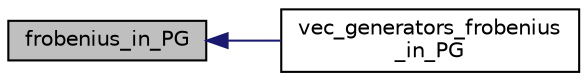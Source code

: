 digraph "frobenius_in_PG"
{
  edge [fontname="Helvetica",fontsize="10",labelfontname="Helvetica",labelfontsize="10"];
  node [fontname="Helvetica",fontsize="10",shape=record];
  rankdir="LR";
  Node5333 [label="frobenius_in_PG",height=0.2,width=0.4,color="black", fillcolor="grey75", style="filled", fontcolor="black"];
  Node5333 -> Node5334 [dir="back",color="midnightblue",fontsize="10",style="solid",fontname="Helvetica"];
  Node5334 [label="vec_generators_frobenius\l_in_PG",height=0.2,width=0.4,color="black", fillcolor="white", style="filled",URL="$d0/dd3/perm__group__gens_8_c.html#a9e10945efd7f35b31fdeb07fa51a86a7"];
}
